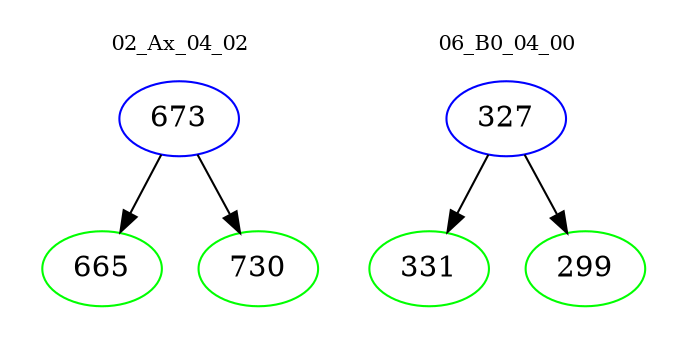 digraph{
subgraph cluster_0 {
color = white
label = "02_Ax_04_02";
fontsize=10;
T0_673 [label="673", color="blue"]
T0_673 -> T0_665 [color="black"]
T0_665 [label="665", color="green"]
T0_673 -> T0_730 [color="black"]
T0_730 [label="730", color="green"]
}
subgraph cluster_1 {
color = white
label = "06_B0_04_00";
fontsize=10;
T1_327 [label="327", color="blue"]
T1_327 -> T1_331 [color="black"]
T1_331 [label="331", color="green"]
T1_327 -> T1_299 [color="black"]
T1_299 [label="299", color="green"]
}
}
